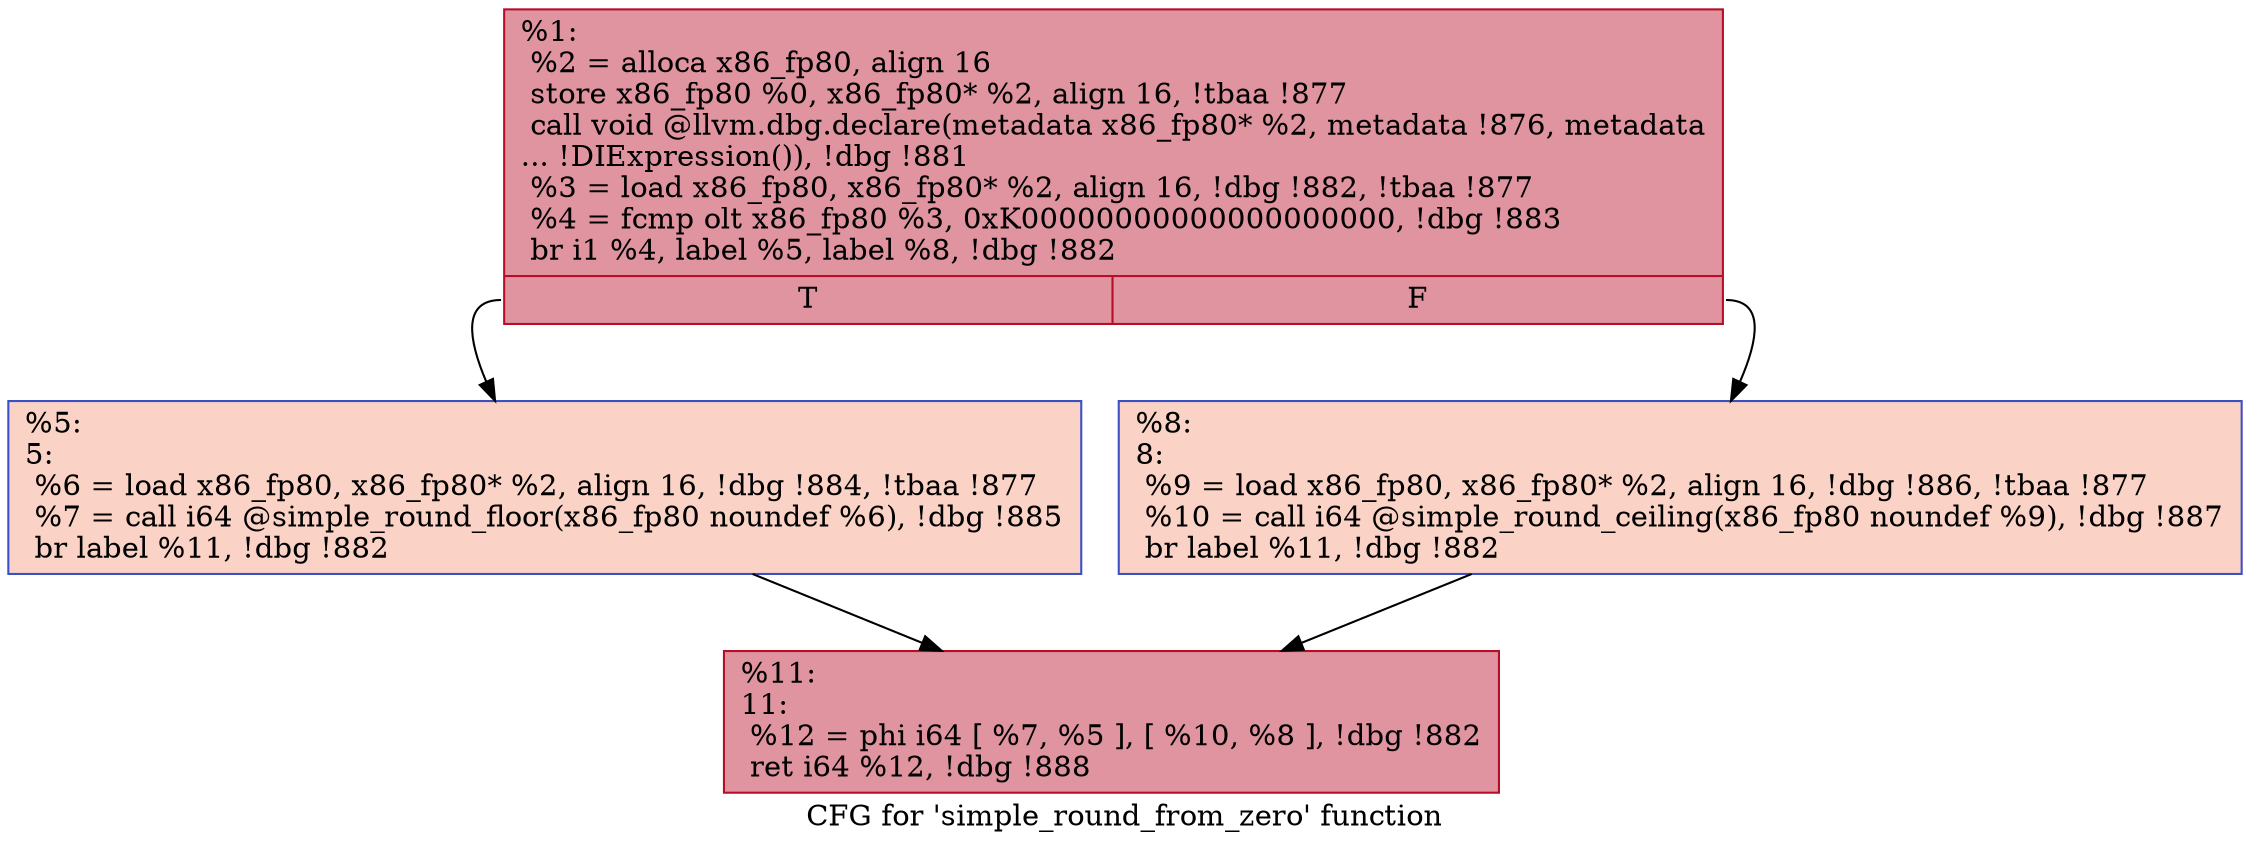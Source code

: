 digraph "CFG for 'simple_round_from_zero' function" {
	label="CFG for 'simple_round_from_zero' function";

	Node0xcb0510 [shape=record,color="#b70d28ff", style=filled, fillcolor="#b70d2870",label="{%1:\l  %2 = alloca x86_fp80, align 16\l  store x86_fp80 %0, x86_fp80* %2, align 16, !tbaa !877\l  call void @llvm.dbg.declare(metadata x86_fp80* %2, metadata !876, metadata\l... !DIExpression()), !dbg !881\l  %3 = load x86_fp80, x86_fp80* %2, align 16, !dbg !882, !tbaa !877\l  %4 = fcmp olt x86_fp80 %3, 0xK00000000000000000000, !dbg !883\l  br i1 %4, label %5, label %8, !dbg !882\l|{<s0>T|<s1>F}}"];
	Node0xcb0510:s0 -> Node0xcb0d10;
	Node0xcb0510:s1 -> Node0xcb0d60;
	Node0xcb0d10 [shape=record,color="#3d50c3ff", style=filled, fillcolor="#f59c7d70",label="{%5:\l5:                                                \l  %6 = load x86_fp80, x86_fp80* %2, align 16, !dbg !884, !tbaa !877\l  %7 = call i64 @simple_round_floor(x86_fp80 noundef %6), !dbg !885\l  br label %11, !dbg !882\l}"];
	Node0xcb0d10 -> Node0xcb0db0;
	Node0xcb0d60 [shape=record,color="#3d50c3ff", style=filled, fillcolor="#f59c7d70",label="{%8:\l8:                                                \l  %9 = load x86_fp80, x86_fp80* %2, align 16, !dbg !886, !tbaa !877\l  %10 = call i64 @simple_round_ceiling(x86_fp80 noundef %9), !dbg !887\l  br label %11, !dbg !882\l}"];
	Node0xcb0d60 -> Node0xcb0db0;
	Node0xcb0db0 [shape=record,color="#b70d28ff", style=filled, fillcolor="#b70d2870",label="{%11:\l11:                                               \l  %12 = phi i64 [ %7, %5 ], [ %10, %8 ], !dbg !882\l  ret i64 %12, !dbg !888\l}"];
}
